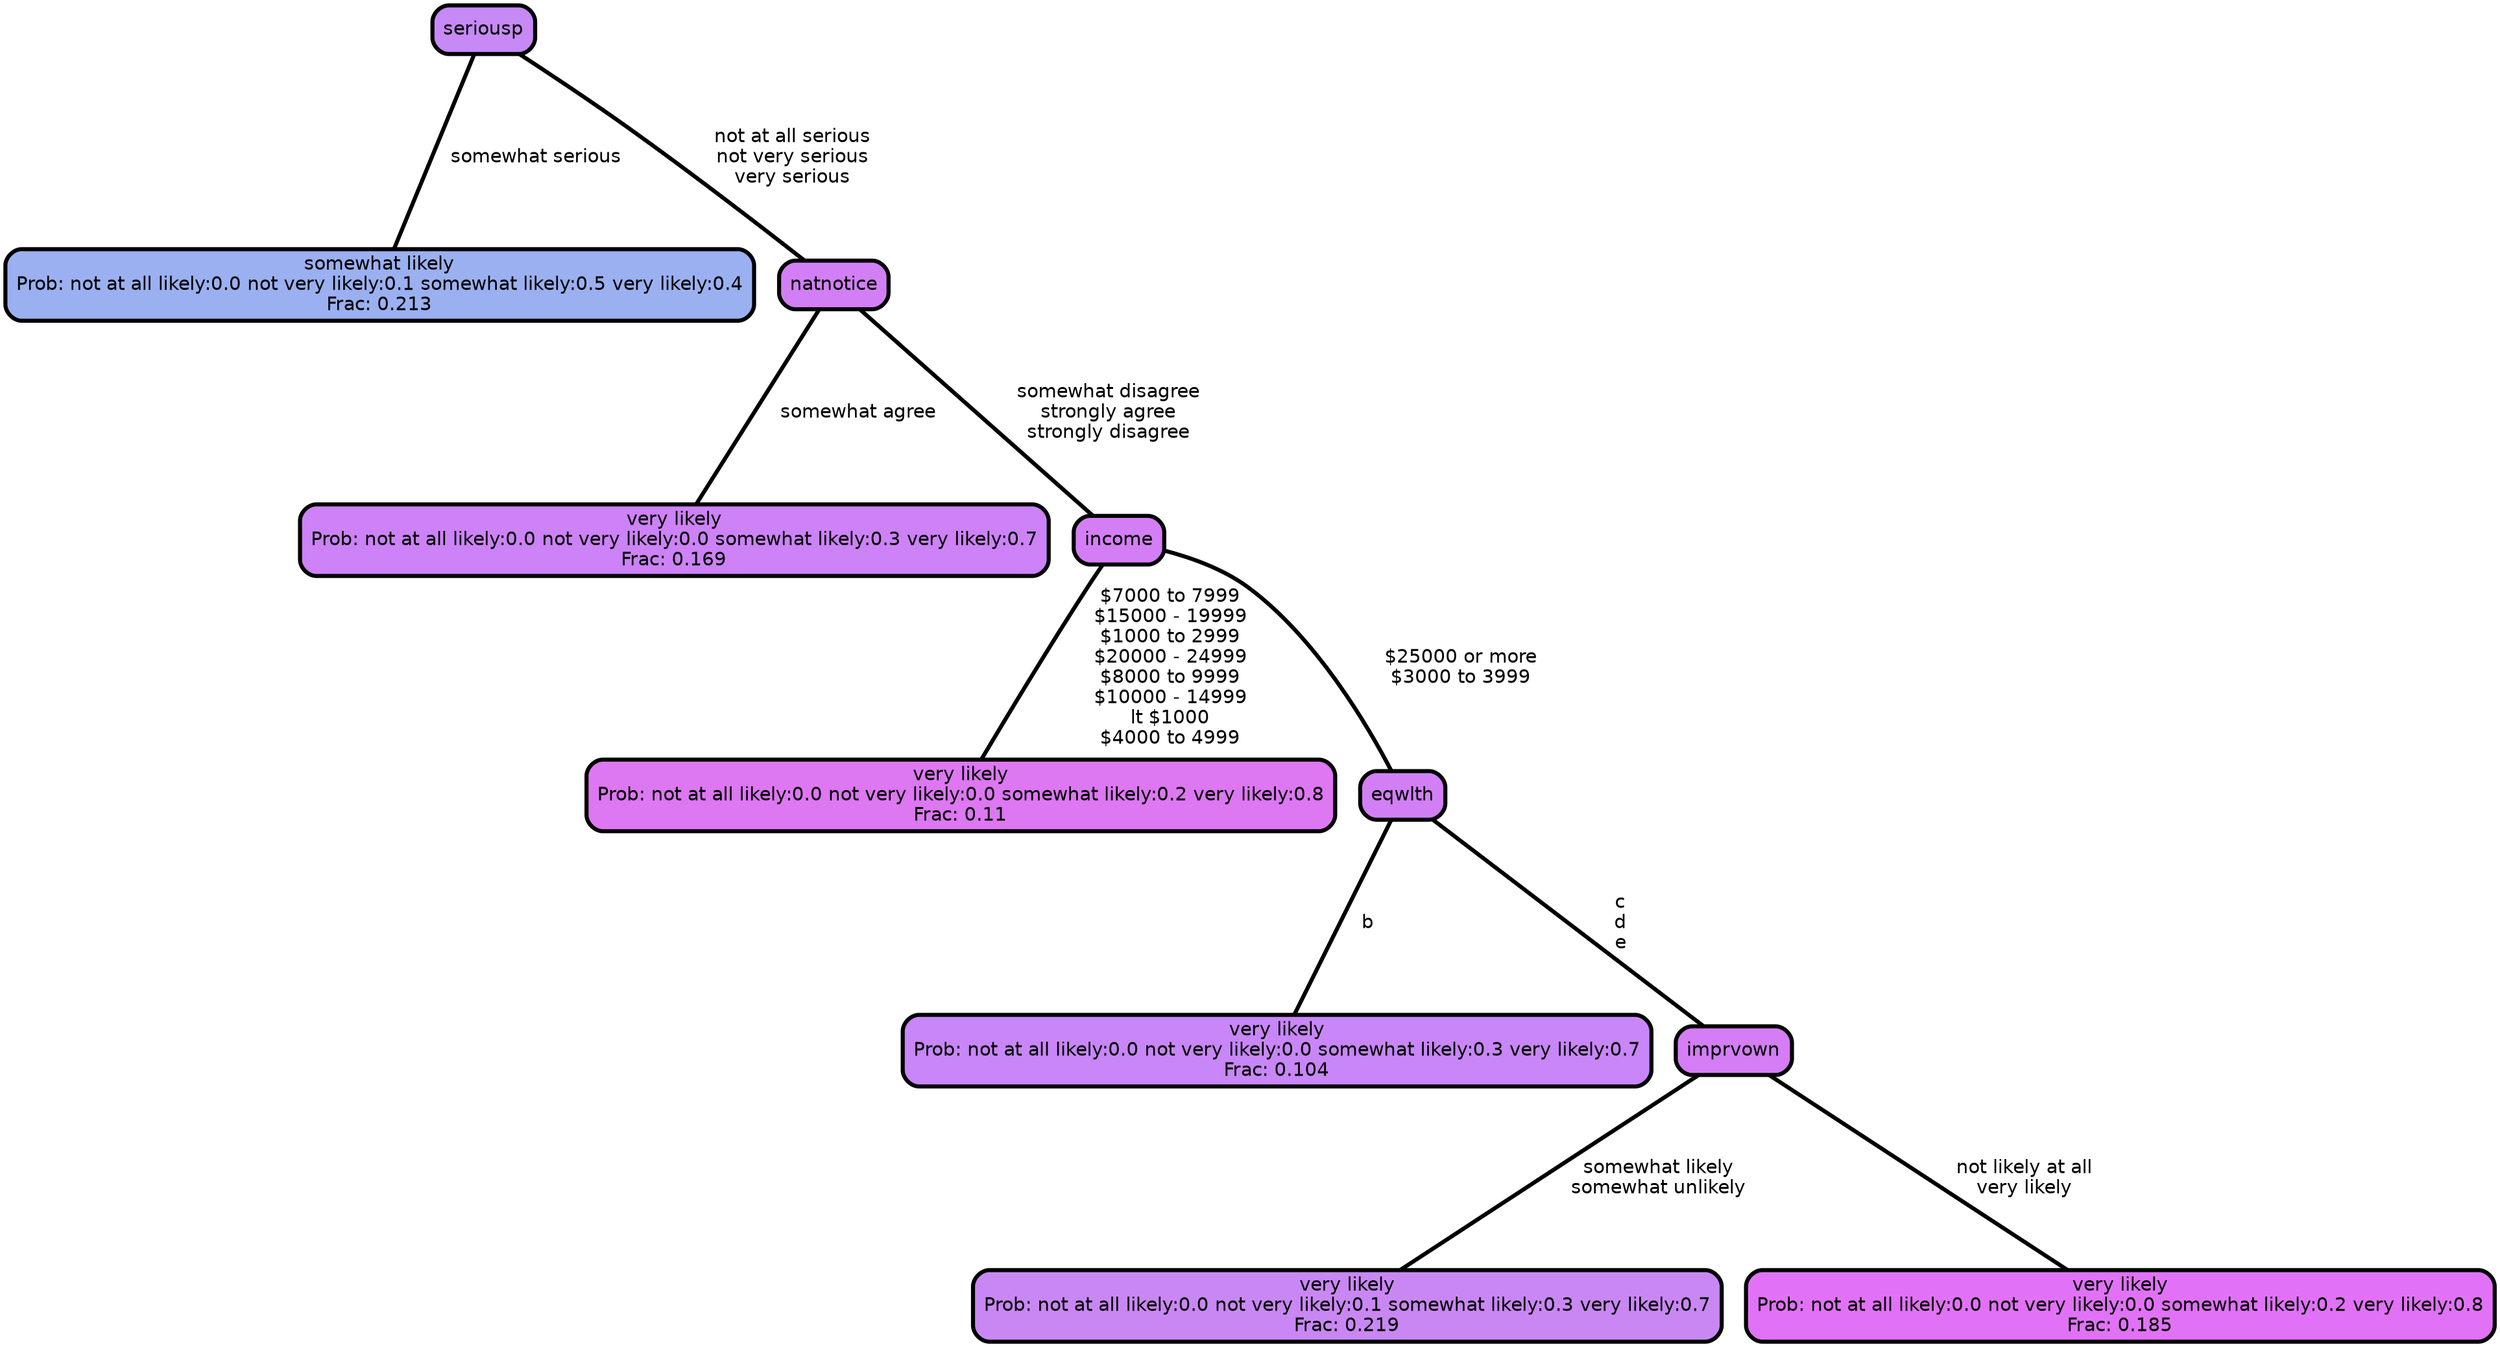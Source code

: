 graph Tree {
node [shape=box, style="filled, rounded",color="black",penwidth="3",fontcolor="black",                 fontname=helvetica] ;
graph [ranksep="0 equally", splines=straight,                 bgcolor=transparent, dpi=200] ;
edge [fontname=helvetica, color=black] ;
0 [label="somewhat likely
Prob: not at all likely:0.0 not very likely:0.1 somewhat likely:0.5 very likely:0.4
Frac: 0.213", fillcolor="#9bb0f0"] ;
1 [label="seriousp", fillcolor="#c689f5"] ;
2 [label="very likely
Prob: not at all likely:0.0 not very likely:0.0 somewhat likely:0.3 very likely:0.7
Frac: 0.169", fillcolor="#cd82f8"] ;
3 [label="natnotice", fillcolor="#d27ff6"] ;
4 [label="very likely
Prob: not at all likely:0.0 not very likely:0.0 somewhat likely:0.2 very likely:0.8
Frac: 0.11", fillcolor="#dd77f2"] ;
5 [label="income", fillcolor="#d47ef5"] ;
6 [label="very likely
Prob: not at all likely:0.0 not very likely:0.0 somewhat likely:0.3 very likely:0.7
Frac: 0.104", fillcolor="#c886f8"] ;
7 [label="eqwlth", fillcolor="#d27ff6"] ;
8 [label="very likely
Prob: not at all likely:0.0 not very likely:0.1 somewhat likely:0.3 very likely:0.7
Frac: 0.219", fillcolor="#c987f4"] ;
9 [label="imprvown", fillcolor="#d47df5"] ;
10 [label="very likely
Prob: not at all likely:0.0 not very likely:0.0 somewhat likely:0.2 very likely:0.8
Frac: 0.185", fillcolor="#e172f7"] ;
1 -- 0 [label=" somewhat serious",penwidth=3] ;
1 -- 3 [label=" not at all serious\n not very serious\n very serious",penwidth=3] ;
3 -- 2 [label=" somewhat agree",penwidth=3] ;
3 -- 5 [label=" somewhat disagree\n strongly agree\n strongly disagree",penwidth=3] ;
5 -- 4 [label=" $7000 to 7999\n $15000 - 19999\n $1000 to 2999\n $20000 - 24999\n $8000 to 9999\n $10000 - 14999\n lt $1000\n $4000 to 4999",penwidth=3] ;
5 -- 7 [label=" $25000 or more\n $3000 to 3999",penwidth=3] ;
7 -- 6 [label=" b",penwidth=3] ;
7 -- 9 [label=" c\n d\n e",penwidth=3] ;
9 -- 8 [label=" somewhat likely\n somewhat unlikely",penwidth=3] ;
9 -- 10 [label=" not likely at all\n very likely",penwidth=3] ;
{rank = same;}}